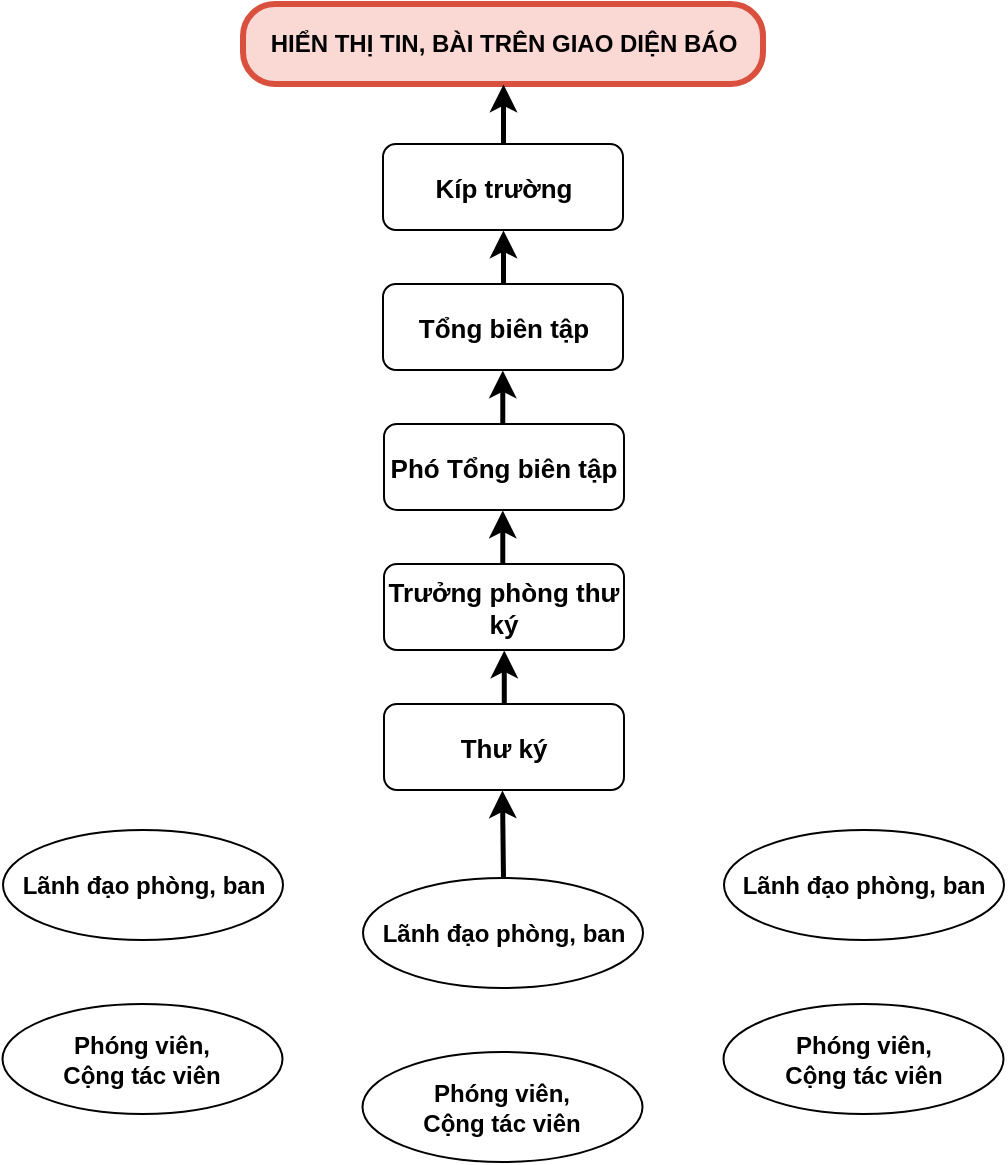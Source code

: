 <mxfile version="24.7.6">
  <diagram name="Page-1" id="tIgTV2eD88aOBd6M2XpQ">
    <mxGraphModel dx="530" dy="342" grid="1" gridSize="10" guides="1" tooltips="1" connect="1" arrows="1" fold="1" page="1" pageScale="1" pageWidth="827" pageHeight="1169" math="0" shadow="0">
      <root>
        <mxCell id="0" />
        <mxCell id="1" parent="0" />
        <mxCell id="ZDsom8rCQZDnXsp0JqnH-9" value="&lt;b&gt;HIỂN THỊ TIN, BÀI TRÊN GIAO DIỆN BÁO&lt;/b&gt;" style="rounded=1;whiteSpace=wrap;html=1;arcSize=40;fillColor=#fad9d5;strokeColor=#D9513E;strokeWidth=3;fillStyle=solid;" vertex="1" parent="1">
          <mxGeometry x="233.5" y="120" width="260" height="40" as="geometry" />
        </mxCell>
        <mxCell id="ZDsom8rCQZDnXsp0JqnH-12" value="&lt;font style=&quot;font-size: 13px;&quot;&gt;Kíp trường&lt;/font&gt;" style="rounded=1;whiteSpace=wrap;html=1;fontStyle=1;fontSize=13;" vertex="1" parent="1">
          <mxGeometry x="303.5" y="190" width="120" height="43" as="geometry" />
        </mxCell>
        <mxCell id="ZDsom8rCQZDnXsp0JqnH-19" value="Lãnh đạo phòng, b&lt;span style=&quot;background-color: initial;&quot;&gt;an&lt;/span&gt;" style="ellipse;whiteSpace=wrap;html=1;fontStyle=1" vertex="1" parent="1">
          <mxGeometry x="474" y="533" width="140" height="55" as="geometry" />
        </mxCell>
        <mxCell id="ZDsom8rCQZDnXsp0JqnH-56" value="Tổng biên tập" style="rounded=1;whiteSpace=wrap;html=1;fontStyle=1;fontSize=13;" vertex="1" parent="1">
          <mxGeometry x="303.5" y="260" width="120" height="43" as="geometry" />
        </mxCell>
        <mxCell id="ZDsom8rCQZDnXsp0JqnH-57" value="Trưởng phòng thư ký" style="rounded=1;whiteSpace=wrap;html=1;fontStyle=1;fontSize=13;" vertex="1" parent="1">
          <mxGeometry x="304" y="400" width="120" height="43" as="geometry" />
        </mxCell>
        <mxCell id="ZDsom8rCQZDnXsp0JqnH-61" value="Thư ký" style="rounded=1;whiteSpace=wrap;html=1;fontStyle=1;fontSize=13;" vertex="1" parent="1">
          <mxGeometry x="304" y="470" width="120" height="43" as="geometry" />
        </mxCell>
        <mxCell id="ZDsom8rCQZDnXsp0JqnH-62" value="Phó Tổng biên tập" style="rounded=1;whiteSpace=wrap;html=1;fontStyle=1;fontSize=13;" vertex="1" parent="1">
          <mxGeometry x="304" y="330" width="120" height="43" as="geometry" />
        </mxCell>
        <mxCell id="ZDsom8rCQZDnXsp0JqnH-64" value="Lãnh đạo phòng, b&lt;span style=&quot;background-color: initial;&quot;&gt;an&lt;/span&gt;" style="ellipse;whiteSpace=wrap;html=1;fontStyle=1" vertex="1" parent="1">
          <mxGeometry x="293.5" y="557" width="140" height="55" as="geometry" />
        </mxCell>
        <mxCell id="ZDsom8rCQZDnXsp0JqnH-65" value="Lãnh đạo phòng, b&lt;span style=&quot;background-color: initial;&quot;&gt;an&lt;/span&gt;" style="ellipse;whiteSpace=wrap;html=1;fontStyle=1" vertex="1" parent="1">
          <mxGeometry x="113.5" y="533" width="140" height="55" as="geometry" />
        </mxCell>
        <mxCell id="ZDsom8rCQZDnXsp0JqnH-66" value="Phóng viên,&lt;div&gt;Cộng tác viên&lt;/div&gt;" style="ellipse;whiteSpace=wrap;html=1;fontStyle=1" vertex="1" parent="1">
          <mxGeometry x="473.75" y="620" width="140" height="55" as="geometry" />
        </mxCell>
        <mxCell id="ZDsom8rCQZDnXsp0JqnH-67" value="Phóng viên,&lt;div&gt;Cộng tác viên&lt;/div&gt;" style="ellipse;whiteSpace=wrap;html=1;fontStyle=1" vertex="1" parent="1">
          <mxGeometry x="293.25" y="644" width="140" height="55" as="geometry" />
        </mxCell>
        <mxCell id="ZDsom8rCQZDnXsp0JqnH-68" value="Phóng viên,&lt;div&gt;Cộng tác viên&lt;/div&gt;" style="ellipse;whiteSpace=wrap;html=1;fontStyle=1" vertex="1" parent="1">
          <mxGeometry x="113.25" y="620" width="140" height="55" as="geometry" />
        </mxCell>
        <mxCell id="ZDsom8rCQZDnXsp0JqnH-69" value="" style="endArrow=classic;html=1;rounded=0;entryX=0.5;entryY=1;entryDx=0;entryDy=0;exitX=0.5;exitY=0;exitDx=0;exitDy=0;strokeWidth=2.5;" edge="1" parent="1" source="ZDsom8rCQZDnXsp0JqnH-12" target="ZDsom8rCQZDnXsp0JqnH-9">
          <mxGeometry width="50" height="50" relative="1" as="geometry">
            <mxPoint x="440" y="370" as="sourcePoint" />
            <mxPoint x="490" y="320" as="targetPoint" />
          </mxGeometry>
        </mxCell>
        <mxCell id="ZDsom8rCQZDnXsp0JqnH-70" value="" style="endArrow=classic;html=1;rounded=0;entryX=0.5;entryY=1;entryDx=0;entryDy=0;exitX=0.5;exitY=0;exitDx=0;exitDy=0;strokeWidth=2.5;" edge="1" parent="1" source="ZDsom8rCQZDnXsp0JqnH-56" target="ZDsom8rCQZDnXsp0JqnH-12">
          <mxGeometry width="50" height="50" relative="1" as="geometry">
            <mxPoint x="363.72" y="263" as="sourcePoint" />
            <mxPoint x="363.72" y="233" as="targetPoint" />
          </mxGeometry>
        </mxCell>
        <mxCell id="ZDsom8rCQZDnXsp0JqnH-71" value="" style="endArrow=classic;html=1;rounded=0;entryX=0.5;entryY=1;entryDx=0;entryDy=0;exitX=0.5;exitY=0;exitDx=0;exitDy=0;strokeWidth=2.5;" edge="1" parent="1">
          <mxGeometry width="50" height="50" relative="1" as="geometry">
            <mxPoint x="363.14" y="330" as="sourcePoint" />
            <mxPoint x="363.14" y="303" as="targetPoint" />
          </mxGeometry>
        </mxCell>
        <mxCell id="ZDsom8rCQZDnXsp0JqnH-72" value="" style="endArrow=classic;html=1;rounded=0;entryX=0.5;entryY=1;entryDx=0;entryDy=0;exitX=0.5;exitY=0;exitDx=0;exitDy=0;strokeWidth=2.5;" edge="1" parent="1">
          <mxGeometry width="50" height="50" relative="1" as="geometry">
            <mxPoint x="363.14" y="400" as="sourcePoint" />
            <mxPoint x="363.14" y="373" as="targetPoint" />
          </mxGeometry>
        </mxCell>
        <mxCell id="ZDsom8rCQZDnXsp0JqnH-73" value="" style="endArrow=classic;html=1;rounded=0;entryX=0.5;entryY=1;entryDx=0;entryDy=0;exitX=0.5;exitY=0;exitDx=0;exitDy=0;strokeWidth=2.5;strokeColor=default;align=center;verticalAlign=middle;fontFamily=Helvetica;fontSize=11;fontColor=default;labelBackgroundColor=default;" edge="1" parent="1">
          <mxGeometry width="50" height="50" relative="1" as="geometry">
            <mxPoint x="363.89" y="470" as="sourcePoint" />
            <mxPoint x="363.89" y="443" as="targetPoint" />
          </mxGeometry>
        </mxCell>
        <mxCell id="ZDsom8rCQZDnXsp0JqnH-74" value="" style="endArrow=classic;html=1;rounded=0;entryX=0.5;entryY=1;entryDx=0;entryDy=0;exitX=0.5;exitY=0;exitDx=0;exitDy=0;strokeWidth=2.5;strokeColor=default;align=center;verticalAlign=middle;fontFamily=Helvetica;fontSize=11;fontColor=default;labelBackgroundColor=default;" edge="1" parent="1" source="ZDsom8rCQZDnXsp0JqnH-64">
          <mxGeometry width="50" height="50" relative="1" as="geometry">
            <mxPoint x="362.97" y="540" as="sourcePoint" />
            <mxPoint x="362.97" y="513" as="targetPoint" />
          </mxGeometry>
        </mxCell>
      </root>
    </mxGraphModel>
  </diagram>
</mxfile>
